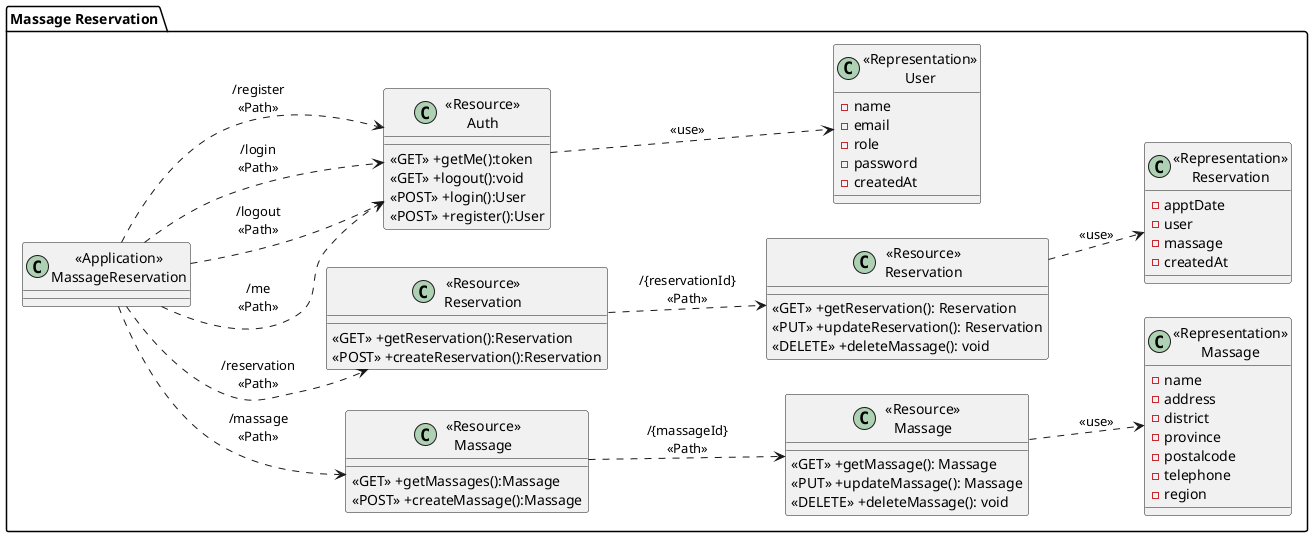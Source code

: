 @startuml
left to right direction
package "Massage Reservation"{
    class "<<Application>>\nMassageReservation" as MassageReservation{}

    ' Massage Service
    class "<<Resource>>\nMassage" as ResourceMassages{
        <<GET>> +getMassages():Massage
        <<POST>> +createMassage():Massage
    }

    class "<<Resource>>\nMassage" as ResourceMassage {
        <<GET>> +getMassage(): Massage
        <<PUT>> +updateMassage(): Massage
        <<DELETE>> +deleteMassage(): void
    }

    class "<<Representation>>\nMassage" as RepresentationMassage {
        -name
        -address
        -district
        -province
        -postalcode
        -telephone
        -region
    }

    ' Reservation Service
    class "<<Resource>>\nReservation" as ResourceReservations {
        <<GET>> +getReservation():Reservation
        <<POST>> +createReservation():Reservation 
    }

    class "<<Resource>>\nReservation" as ResourceReservation {
        <<GET>> +getReservation(): Reservation
        <<PUT>> +updateReservation(): Reservation
        <<DELETE>> +deleteMassage(): void
    }

    class "<<Representation>>\nReservation" as RepresentationReservation {
        -apptDate
        -user
        -massage
        -createdAt
    }
    
    ' Auth service
    class "<<Resource>>\nAuth" as ResourceAuths {
        <<GET>> +getMe():token
        <<GET>> +logout():void
        <<POST>> +login():User 
        <<POST>> +register():User 
    }

    class "<<Representation>>\nUser" as RepresentationUser {
        -name
        -email
        -role
        -password
        -createdAt
    }

}

MassageReservation ..> ResourceAuths:"/me\n<<Path>>"
MassageReservation ..> ResourceAuths:"/logout\n<<Path>>"
MassageReservation ..> ResourceAuths:"/login\n<<Path>>"
MassageReservation ..> ResourceAuths:"/register\n<<Path>>"
ResourceAuths ..> RepresentationUser: "<<use>>"

MassageReservation ..> ResourceReservations:"/reservation\n<<Path>>"
ResourceReservations ..> ResourceReservation: "/{reservationId}\n<<Path>>"
ResourceReservation ..> RepresentationReservation: "<<use>>"

MassageReservation ..> ResourceMassages:"/massage\n<<Path>>"
ResourceMassages ..> ResourceMassage: "/{massageId}\n<<Path>>"
ResourceMassage ..> RepresentationMassage: "<<use>>"

@enduml